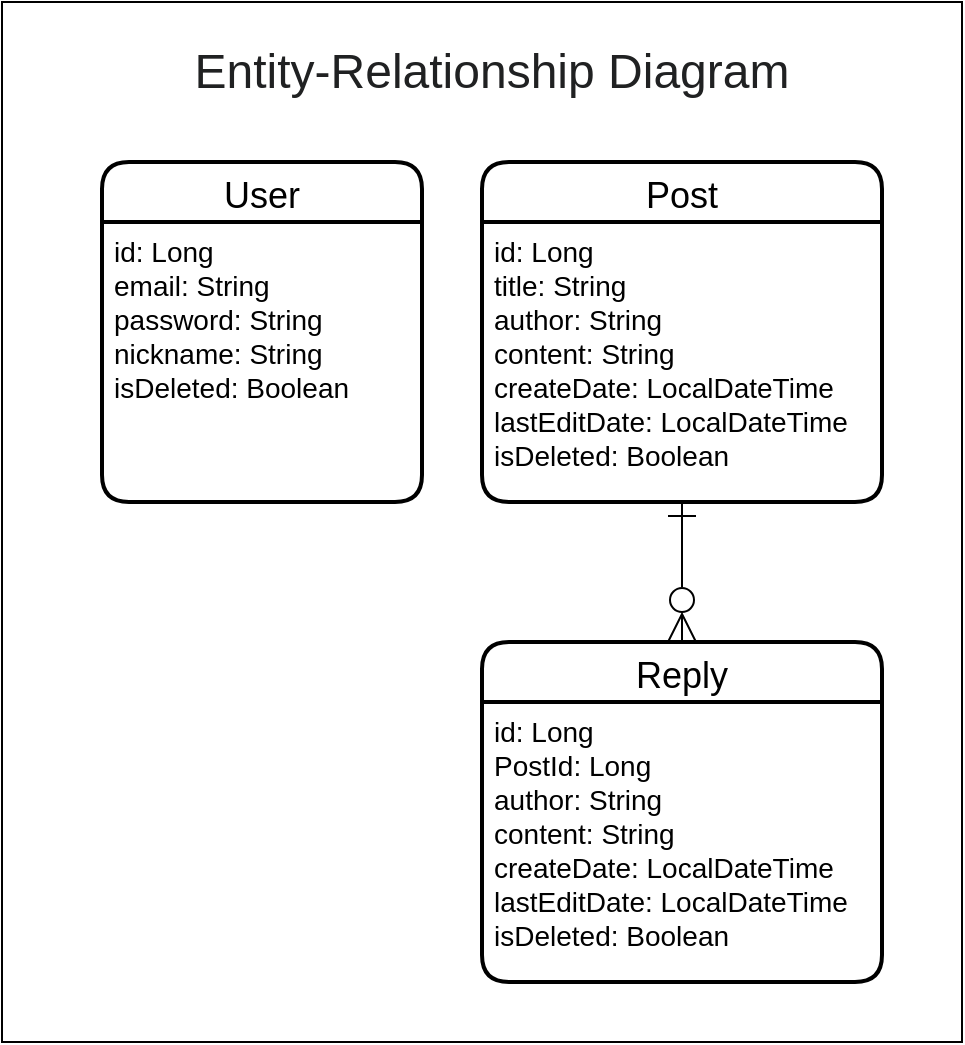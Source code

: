 <mxfile version="20.5.3" type="device"><diagram id="RonSHK9g8Iw-fWDJOm-e" name="ERD"><mxGraphModel dx="1422" dy="-137" grid="1" gridSize="10" guides="1" tooltips="1" connect="1" arrows="1" fold="1" page="1" pageScale="1" pageWidth="1600" pageHeight="900" math="0" shadow="0"><root><mxCell id="0"/><mxCell id="1" parent="0"/><mxCell id="FOdfpBddsC6Y4u-q1DFl-5" value="" style="rounded=0;whiteSpace=wrap;html=1;labelBackgroundColor=#E6E6E6;labelBorderColor=none;fontSize=24;" vertex="1" parent="1"><mxGeometry x="440" y="1120" width="480" height="520" as="geometry"/></mxCell><mxCell id="vN5J-9pb4TvzSiyyIpkY-44" value="User" style="swimlane;childLayout=stackLayout;horizontal=1;startSize=30;horizontalStack=0;rounded=1;fontSize=18;fontStyle=0;strokeWidth=2;resizeParent=0;resizeLast=1;shadow=0;dashed=0;align=center;" parent="1" vertex="1"><mxGeometry x="490" y="1200" width="160" height="170" as="geometry"/></mxCell><mxCell id="vN5J-9pb4TvzSiyyIpkY-45" value="id: Long&#10;email: String&#10;password: String&#10;nickname: String&#10;isDeleted: Boolean&#10;" style="align=left;strokeColor=none;fillColor=none;spacingLeft=4;fontSize=14;verticalAlign=top;resizable=0;rotatable=0;part=1;" parent="vN5J-9pb4TvzSiyyIpkY-44" vertex="1"><mxGeometry y="30" width="160" height="140" as="geometry"/></mxCell><mxCell id="vN5J-9pb4TvzSiyyIpkY-54" value="Post" style="swimlane;childLayout=stackLayout;horizontal=1;startSize=30;horizontalStack=0;rounded=1;fontSize=18;fontStyle=0;strokeWidth=2;resizeParent=0;resizeLast=1;shadow=0;dashed=0;align=center;" parent="1" vertex="1"><mxGeometry x="680" y="1200" width="200" height="170" as="geometry"/></mxCell><mxCell id="vN5J-9pb4TvzSiyyIpkY-55" value="id: Long&#10;title: String&#10;author: String&#10;content: String&#10;createDate: LocalDateTime&#10;lastEditDate: LocalDateTime&#10;isDeleted: Boolean" style="align=left;strokeColor=none;fillColor=none;spacingLeft=4;fontSize=14;verticalAlign=top;resizable=0;rotatable=0;part=1;" parent="vN5J-9pb4TvzSiyyIpkY-54" vertex="1"><mxGeometry y="30" width="200" height="140" as="geometry"/></mxCell><mxCell id="FOdfpBddsC6Y4u-q1DFl-1" value="Reply" style="swimlane;childLayout=stackLayout;horizontal=1;startSize=30;horizontalStack=0;rounded=1;fontSize=18;fontStyle=0;strokeWidth=2;resizeParent=0;resizeLast=1;shadow=0;dashed=0;align=center;labelBackgroundColor=default;labelBorderColor=none;" vertex="1" parent="1"><mxGeometry x="680" y="1440" width="200" height="170" as="geometry"/></mxCell><mxCell id="FOdfpBddsC6Y4u-q1DFl-2" value="id: Long&#10;PostId: Long&#10;author: String&#10;content: String&#10;createDate: LocalDateTime&#10;lastEditDate: LocalDateTime&#10;isDeleted: Boolean" style="align=left;strokeColor=none;fillColor=none;spacingLeft=4;fontSize=14;verticalAlign=top;resizable=0;rotatable=0;part=1;labelBackgroundColor=none;" vertex="1" parent="FOdfpBddsC6Y4u-q1DFl-1"><mxGeometry y="30" width="200" height="140" as="geometry"/></mxCell><mxCell id="FOdfpBddsC6Y4u-q1DFl-3" value="&lt;span style=&quot;color: rgb(32, 33, 34); font-family: sans-serif; text-align: start; background-color: rgb(255, 255, 255);&quot;&gt;&lt;font style=&quot;font-size: 24px;&quot;&gt;Entity-Relationship Diagram&lt;/font&gt;&lt;/span&gt;" style="text;html=1;strokeColor=none;fillColor=none;align=center;verticalAlign=middle;whiteSpace=wrap;rounded=0;" vertex="1" parent="1"><mxGeometry x="490" y="1140" width="390" height="30" as="geometry"/></mxCell><mxCell id="FOdfpBddsC6Y4u-q1DFl-6" style="edgeStyle=orthogonalEdgeStyle;rounded=0;orthogonalLoop=1;jettySize=auto;html=1;fontSize=24;endArrow=ERzeroToMany;endFill=0;endSize=12;startSize=12;startArrow=ERone;startFill=0;" edge="1" parent="1" source="vN5J-9pb4TvzSiyyIpkY-55" target="FOdfpBddsC6Y4u-q1DFl-1"><mxGeometry relative="1" as="geometry"/></mxCell></root></mxGraphModel></diagram></mxfile>